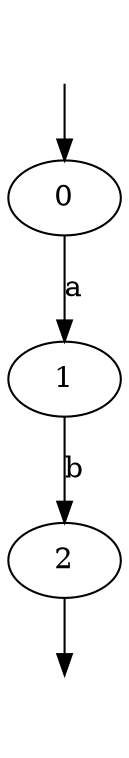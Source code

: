 digraph {
    initial [shape = none, label = ""]
    final [shape = none, label = ""]
    final [shape = none, label = ""]
    initial->0
    0->1 [label=a]
    1->2 [label=b]
    2->final
}
